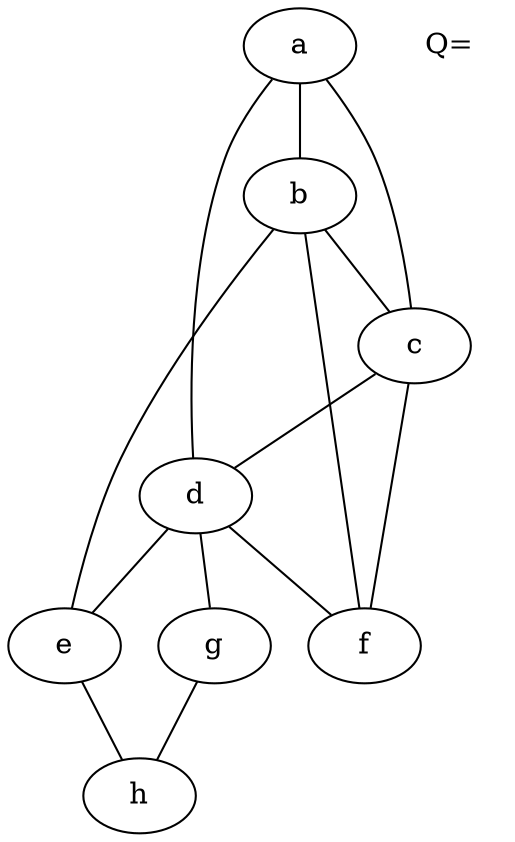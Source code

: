 Graph {
a;
b;
c;
d;
e;
f;
g;
h;
a--d[label="", penwidth=1];
a--b[label="", penwidth=1];
a--c[label="", penwidth=1];
b--e[label="", penwidth=1];
b--f[label="", penwidth=1];
b--c[label="", penwidth=1];
c--d[label="", penwidth=1];
c--f[label="", penwidth=1];
d--e[label="", penwidth=1];
d--f[label="", penwidth=1];
d--g[label="", penwidth=1];
e--h[label="", penwidth=1];
g--h[label="", penwidth=1];
legend[label="Q=", color=white];
}
